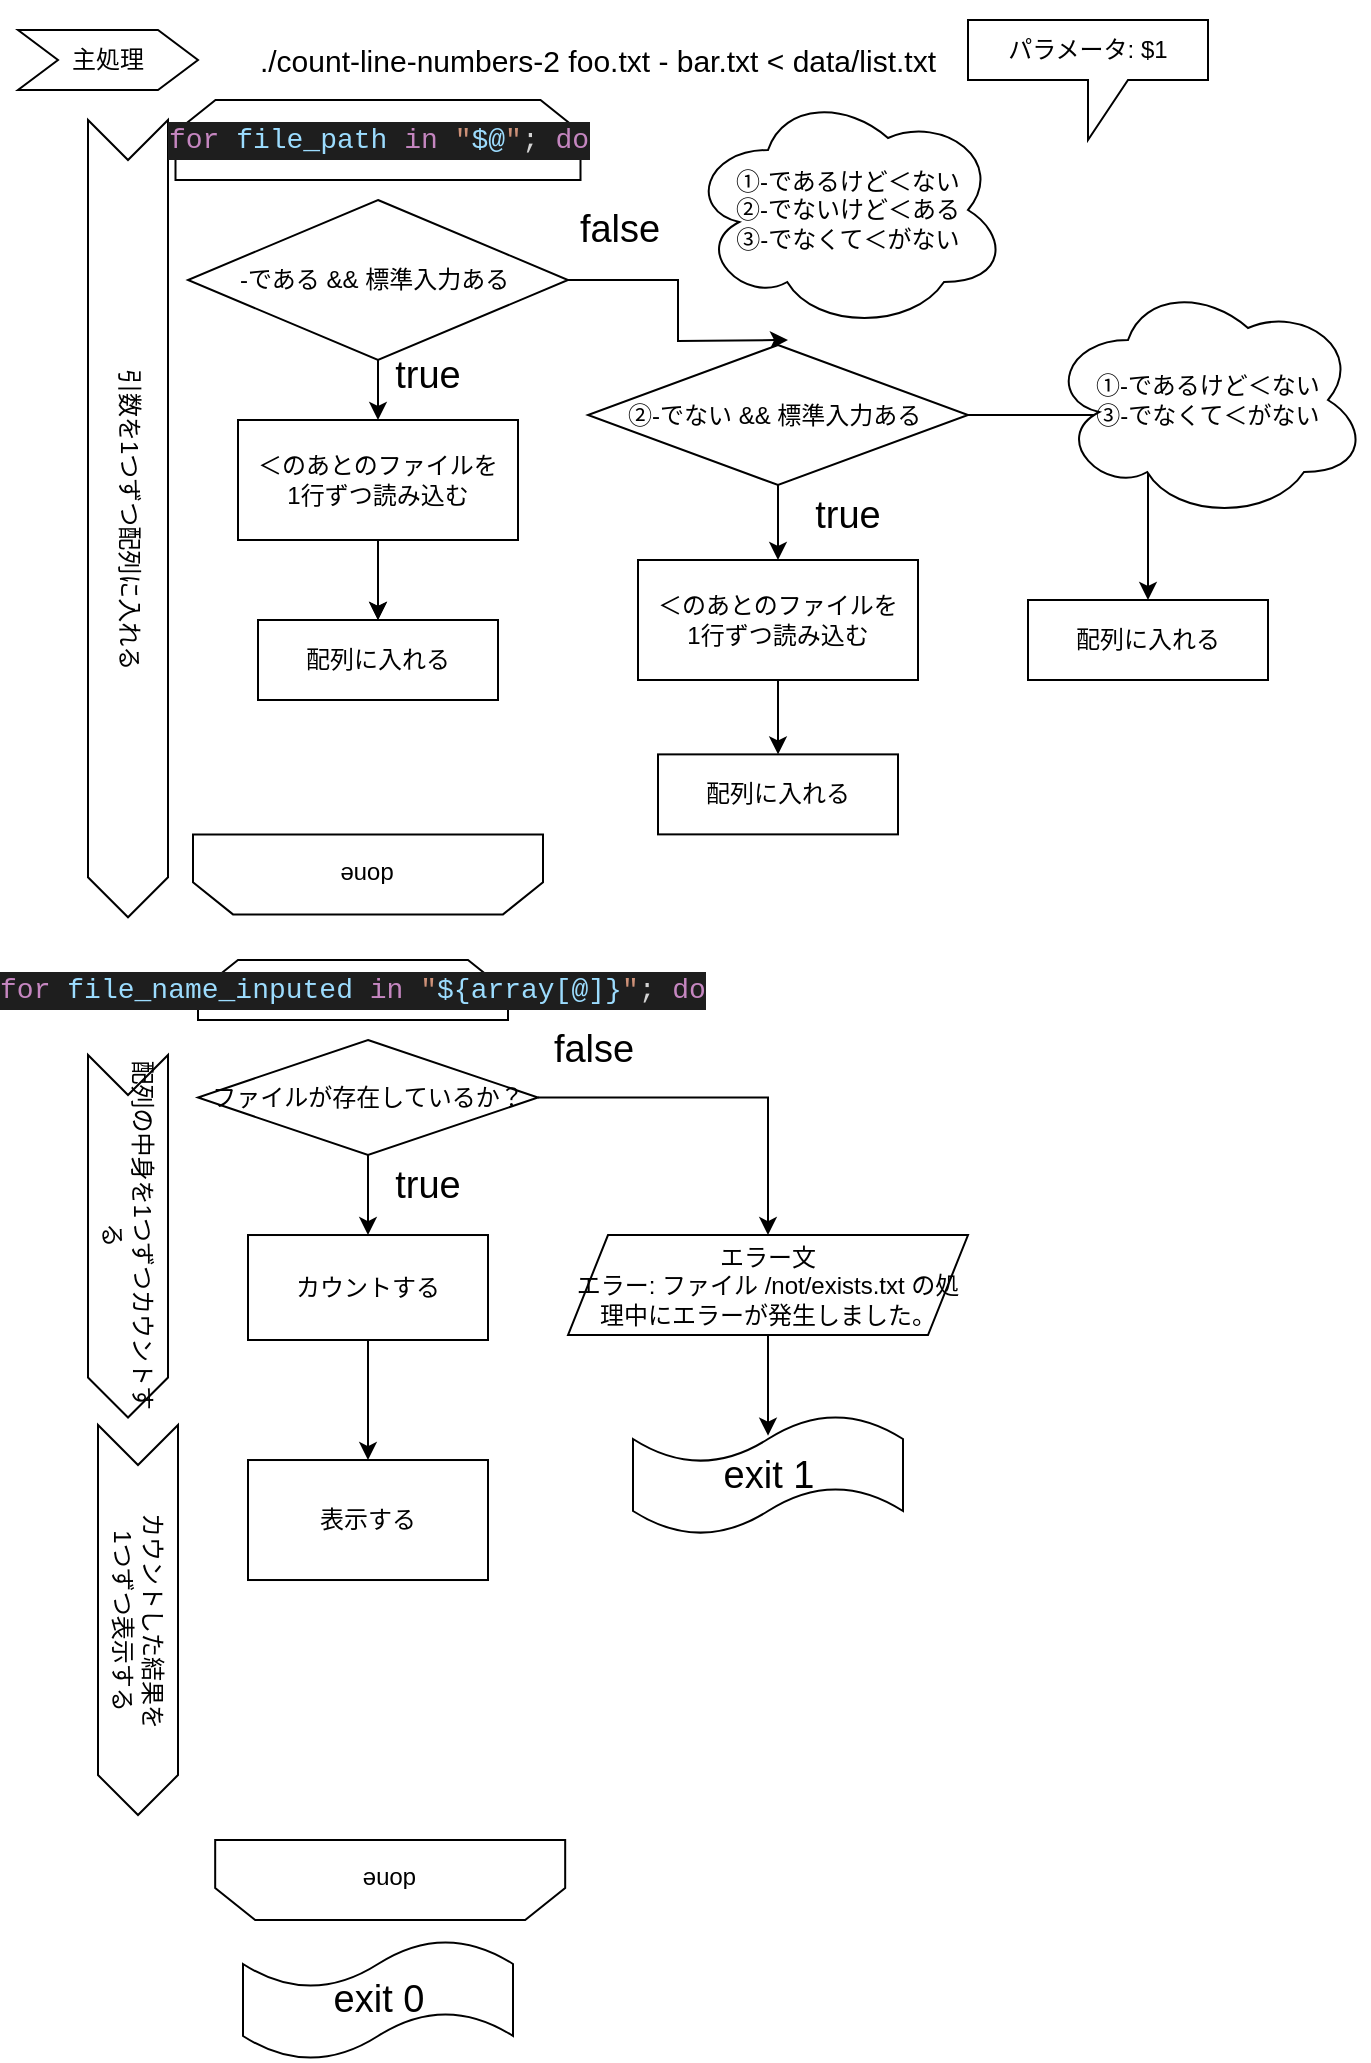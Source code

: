 <mxfile version="13.6.5">
    <diagram id="pCjuzLubRoerd79wUXE9" name="Page-1">
        <mxGraphModel dx="1286" dy="455" grid="1" gridSize="10" guides="1" tooltips="1" connect="1" arrows="1" fold="1" page="1" pageScale="1" pageWidth="827" pageHeight="1169" math="0" shadow="0">
            <root>
                <mxCell id="0"/>
                <mxCell id="1" parent="0"/>
                <mxCell id="2" value="配列に入れる" style="rounded=0;whiteSpace=wrap;html=1;" vertex="1" parent="1">
                    <mxGeometry x="215" y="310" width="120" height="40" as="geometry"/>
                </mxCell>
                <mxCell id="3" value="表示する" style="rounded=0;whiteSpace=wrap;html=1;" vertex="1" parent="1">
                    <mxGeometry x="210" y="730.01" width="120" height="60" as="geometry"/>
                </mxCell>
                <mxCell id="45" style="edgeStyle=orthogonalEdgeStyle;rounded=0;orthogonalLoop=1;jettySize=auto;html=1;entryX=0.5;entryY=0;entryDx=0;entryDy=0;fontSize=12;" edge="1" parent="1" source="4" target="3">
                    <mxGeometry relative="1" as="geometry"/>
                </mxCell>
                <mxCell id="4" value="カウントする" style="rounded=0;whiteSpace=wrap;html=1;" vertex="1" parent="1">
                    <mxGeometry x="210" y="617.51" width="120" height="52.49" as="geometry"/>
                </mxCell>
                <mxCell id="5" value="./count-line-numbers-2&amp;nbsp;foo.txt - bar.txt &amp;lt; data/list.txt" style="text;html=1;strokeColor=none;fillColor=none;align=center;verticalAlign=middle;whiteSpace=wrap;rounded=0;fontSize=15;" vertex="1" parent="1">
                    <mxGeometry x="210" width="350" height="60" as="geometry"/>
                </mxCell>
                <mxCell id="23" style="edgeStyle=orthogonalEdgeStyle;rounded=0;orthogonalLoop=1;jettySize=auto;html=1;fontSize=19;" edge="1" parent="1" source="6" target="22">
                    <mxGeometry relative="1" as="geometry"/>
                </mxCell>
                <mxCell id="28" style="edgeStyle=orthogonalEdgeStyle;rounded=0;orthogonalLoop=1;jettySize=auto;html=1;fontSize=19;" edge="1" parent="1" source="6">
                    <mxGeometry relative="1" as="geometry">
                        <mxPoint x="480" y="170" as="targetPoint"/>
                    </mxGeometry>
                </mxCell>
                <mxCell id="6" value="-である &amp;amp;&amp;amp; 標準入力ある&amp;nbsp;" style="rhombus;whiteSpace=wrap;html=1;" vertex="1" parent="1">
                    <mxGeometry x="180" y="100" width="190" height="80" as="geometry"/>
                </mxCell>
                <mxCell id="35" value="" style="edgeStyle=orthogonalEdgeStyle;rounded=0;orthogonalLoop=1;jettySize=auto;html=1;fontSize=19;" edge="1" parent="1" source="7" target="34">
                    <mxGeometry relative="1" as="geometry"/>
                </mxCell>
                <mxCell id="39" style="edgeStyle=orthogonalEdgeStyle;rounded=0;orthogonalLoop=1;jettySize=auto;html=1;entryX=0.5;entryY=0;entryDx=0;entryDy=0;fontSize=12;" edge="1" parent="1" source="7" target="37">
                    <mxGeometry relative="1" as="geometry"/>
                </mxCell>
                <mxCell id="7" value="②-でない &amp;amp;&amp;amp; 標準入力ある&amp;nbsp;" style="rhombus;whiteSpace=wrap;html=1;" vertex="1" parent="1">
                    <mxGeometry x="380" y="172.5" width="190" height="70" as="geometry"/>
                </mxCell>
                <mxCell id="8" value="パラメータ: $1" style="shape=callout;whiteSpace=wrap;html=1;perimeter=calloutPerimeter;" vertex="1" parent="1">
                    <mxGeometry x="570" y="10" width="120" height="60" as="geometry"/>
                </mxCell>
                <mxCell id="9" value="引数を1つずつ配列に入れる" style="shape=step;perimeter=stepPerimeter;whiteSpace=wrap;html=1;fixedSize=1;rotation=90;" vertex="1" parent="1">
                    <mxGeometry x="-49.3" y="239.31" width="398.6" height="40" as="geometry"/>
                </mxCell>
                <mxCell id="10" value="配列の中身を1つずつカウントする" style="shape=step;perimeter=stepPerimeter;whiteSpace=wrap;html=1;fixedSize=1;rotation=90;" vertex="1" parent="1">
                    <mxGeometry x="59.38" y="598.14" width="181.25" height="40" as="geometry"/>
                </mxCell>
                <mxCell id="11" value="カウントした結果を&lt;br&gt;1つずつ表示する" style="shape=step;perimeter=stepPerimeter;whiteSpace=wrap;html=1;fixedSize=1;rotation=90;" vertex="1" parent="1">
                    <mxGeometry x="57.5" y="790.01" width="195" height="40" as="geometry"/>
                </mxCell>
                <mxCell id="13" value="主処理" style="shape=step;perimeter=stepPerimeter;whiteSpace=wrap;html=1;fixedSize=1;" vertex="1" parent="1">
                    <mxGeometry x="95" y="15" width="90" height="30" as="geometry"/>
                </mxCell>
                <mxCell id="15" style="edgeStyle=orthogonalEdgeStyle;rounded=0;orthogonalLoop=1;jettySize=auto;html=1;" edge="1" parent="1" source="14" target="4">
                    <mxGeometry relative="1" as="geometry"/>
                </mxCell>
                <mxCell id="20" style="edgeStyle=orthogonalEdgeStyle;rounded=0;orthogonalLoop=1;jettySize=auto;html=1;entryX=0.5;entryY=0;entryDx=0;entryDy=0;fontSize=19;" edge="1" parent="1" source="14" target="16">
                    <mxGeometry relative="1" as="geometry"/>
                </mxCell>
                <mxCell id="14" value="ファイルが存在しているか？" style="rhombus;whiteSpace=wrap;html=1;" vertex="1" parent="1">
                    <mxGeometry x="185" y="520" width="170" height="57.51" as="geometry"/>
                </mxCell>
                <mxCell id="21" style="edgeStyle=orthogonalEdgeStyle;rounded=0;orthogonalLoop=1;jettySize=auto;html=1;entryX=0.5;entryY=0.172;entryDx=0;entryDy=0;entryPerimeter=0;fontSize=19;" edge="1" parent="1" source="16" target="19">
                    <mxGeometry relative="1" as="geometry"/>
                </mxCell>
                <mxCell id="16" value="エラー文&lt;br&gt;エラー: ファイル /not/exists.txt の処理中にエラーが発生しました。" style="shape=parallelogram;perimeter=parallelogramPerimeter;whiteSpace=wrap;html=1;fixedSize=1;" vertex="1" parent="1">
                    <mxGeometry x="370" y="617.51" width="200" height="50" as="geometry"/>
                </mxCell>
                <mxCell id="17" style="edgeStyle=orthogonalEdgeStyle;rounded=0;orthogonalLoop=1;jettySize=auto;html=1;exitX=0.5;exitY=1;exitDx=0;exitDy=0;" edge="1" parent="1" source="16" target="16">
                    <mxGeometry relative="1" as="geometry"/>
                </mxCell>
                <mxCell id="18" value="&lt;font style=&quot;font-size: 19px;&quot;&gt;exit 0&lt;/font&gt;" style="shape=tape;whiteSpace=wrap;html=1;fontSize=19;" vertex="1" parent="1">
                    <mxGeometry x="207.5" y="970" width="135" height="60" as="geometry"/>
                </mxCell>
                <mxCell id="19" value="&lt;font style=&quot;font-size: 19px&quot;&gt;exit 1&lt;br&gt;&lt;/font&gt;" style="shape=tape;whiteSpace=wrap;html=1;fontSize=19;" vertex="1" parent="1">
                    <mxGeometry x="402.5" y="707.51" width="135" height="60" as="geometry"/>
                </mxCell>
                <mxCell id="31" style="edgeStyle=orthogonalEdgeStyle;rounded=0;orthogonalLoop=1;jettySize=auto;html=1;exitX=0.5;exitY=1;exitDx=0;exitDy=0;entryX=0.5;entryY=0;entryDx=0;entryDy=0;fontSize=19;" edge="1" parent="1" source="22" target="2">
                    <mxGeometry relative="1" as="geometry"/>
                </mxCell>
                <mxCell id="50" style="edgeStyle=orthogonalEdgeStyle;rounded=0;orthogonalLoop=1;jettySize=auto;html=1;exitX=0.5;exitY=1;exitDx=0;exitDy=0;entryX=0.5;entryY=0;entryDx=0;entryDy=0;fontSize=12;" edge="1" parent="1" source="22" target="2">
                    <mxGeometry relative="1" as="geometry"/>
                </mxCell>
                <mxCell id="22" value="＜のあとのファイルを&lt;br&gt;1行ずつ読み込む" style="rounded=0;whiteSpace=wrap;html=1;" vertex="1" parent="1">
                    <mxGeometry x="205" y="210" width="140" height="60" as="geometry"/>
                </mxCell>
                <mxCell id="24" value="true" style="text;html=1;strokeColor=none;fillColor=none;align=center;verticalAlign=middle;whiteSpace=wrap;rounded=0;fontSize=19;" vertex="1" parent="1">
                    <mxGeometry x="280" y="172.5" width="40" height="30" as="geometry"/>
                </mxCell>
                <mxCell id="25" value="false" style="text;html=1;strokeColor=none;fillColor=none;align=center;verticalAlign=middle;whiteSpace=wrap;rounded=0;fontSize=19;" vertex="1" parent="1">
                    <mxGeometry x="376.25" y="100" width="40" height="30" as="geometry"/>
                </mxCell>
                <mxCell id="29" value="true" style="text;html=1;strokeColor=none;fillColor=none;align=center;verticalAlign=middle;whiteSpace=wrap;rounded=0;fontSize=19;" vertex="1" parent="1">
                    <mxGeometry x="280" y="577.51" width="40" height="30" as="geometry"/>
                </mxCell>
                <mxCell id="30" value="false" style="text;html=1;strokeColor=none;fillColor=none;align=center;verticalAlign=middle;whiteSpace=wrap;rounded=0;fontSize=19;" vertex="1" parent="1">
                    <mxGeometry x="362.5" y="510" width="40" height="30" as="geometry"/>
                </mxCell>
                <mxCell id="33" value="配列に入れる" style="rounded=0;whiteSpace=wrap;html=1;" vertex="1" parent="1">
                    <mxGeometry x="415" y="377.19" width="120" height="40" as="geometry"/>
                </mxCell>
                <mxCell id="36" value="" style="edgeStyle=orthogonalEdgeStyle;rounded=0;orthogonalLoop=1;jettySize=auto;html=1;fontSize=19;" edge="1" parent="1" source="34" target="33">
                    <mxGeometry relative="1" as="geometry"/>
                </mxCell>
                <mxCell id="34" value="＜のあとのファイルを&lt;br&gt;1行ずつ読み込む" style="rounded=0;whiteSpace=wrap;html=1;" vertex="1" parent="1">
                    <mxGeometry x="405" y="280" width="140" height="60" as="geometry"/>
                </mxCell>
                <mxCell id="37" value="配列に入れる" style="rounded=0;whiteSpace=wrap;html=1;" vertex="1" parent="1">
                    <mxGeometry x="600" y="300" width="120" height="40" as="geometry"/>
                </mxCell>
                <mxCell id="38" value="①-であるけど＜ない&lt;br&gt;②-でないけど＜ある&lt;br&gt;③-でなくて＜がない" style="ellipse;shape=cloud;whiteSpace=wrap;html=1;fontSize=12;" vertex="1" parent="1">
                    <mxGeometry x="430" y="45" width="160" height="120" as="geometry"/>
                </mxCell>
                <mxCell id="41" value="①-であるけど＜ない&lt;br&gt;③-でなくて＜がない" style="ellipse;shape=cloud;whiteSpace=wrap;html=1;fontSize=12;" vertex="1" parent="1">
                    <mxGeometry x="610" y="140" width="160" height="120" as="geometry"/>
                </mxCell>
                <mxCell id="42" value="true" style="text;html=1;strokeColor=none;fillColor=none;align=center;verticalAlign=middle;whiteSpace=wrap;rounded=0;fontSize=19;" vertex="1" parent="1">
                    <mxGeometry x="490" y="242.5" width="40" height="30" as="geometry"/>
                </mxCell>
                <mxCell id="46" value="&lt;div style=&quot;color: rgb(212 , 212 , 212) ; background-color: rgb(30 , 30 , 30) ; font-family: &amp;#34;consolas&amp;#34; , &amp;#34;courier new&amp;#34; , monospace ; font-size: 14px ; line-height: 19px&quot;&gt;&lt;span style=&quot;color: rgb(197 , 134 , 192)&quot;&gt;for&lt;/span&gt;&amp;nbsp;&lt;span style=&quot;color: rgb(156 , 220 , 254)&quot;&gt;file_name_inputed&lt;/span&gt;&amp;nbsp;&lt;span style=&quot;color: rgb(197 , 134 , 192)&quot;&gt;in&lt;/span&gt;&amp;nbsp;&lt;span style=&quot;color: rgb(206 , 145 , 120)&quot;&gt;&quot;&lt;/span&gt;&lt;span style=&quot;color: rgb(156 , 220 , 254)&quot;&gt;${array[@]}&lt;/span&gt;&lt;span style=&quot;color: rgb(206 , 145 , 120)&quot;&gt;&quot;&lt;/span&gt;;&amp;nbsp;&lt;span style=&quot;color: rgb(197 , 134 , 192)&quot;&gt;do&lt;/span&gt;&lt;br&gt;&lt;/div&gt;" style="shape=loopLimit;whiteSpace=wrap;html=1;fontSize=12;" vertex="1" parent="1">
                    <mxGeometry x="185" y="480" width="155" height="30" as="geometry"/>
                </mxCell>
                <mxCell id="47" value="done" style="shape=loopLimit;whiteSpace=wrap;html=1;fontSize=12;rotation=-180;" vertex="1" parent="1">
                    <mxGeometry x="193.59" y="920" width="175" height="40" as="geometry"/>
                </mxCell>
                <mxCell id="48" value="&lt;div style=&quot;color: rgb(212 , 212 , 212) ; background-color: rgb(30 , 30 , 30) ; font-family: &amp;#34;consolas&amp;#34; , &amp;#34;courier new&amp;#34; , monospace ; font-size: 14px ; line-height: 19px&quot;&gt;&lt;span style=&quot;color: #c586c0&quot;&gt;for&lt;/span&gt;&amp;nbsp;&lt;span style=&quot;color: #9cdcfe&quot;&gt;file_path&lt;/span&gt;&amp;nbsp;&lt;span style=&quot;color: #c586c0&quot;&gt;in&lt;/span&gt;&amp;nbsp;&lt;span style=&quot;color: #ce9178&quot;&gt;&quot;&lt;/span&gt;&lt;span style=&quot;color: #9cdcfe&quot;&gt;$@&lt;/span&gt;&lt;span style=&quot;color: #ce9178&quot;&gt;&quot;&lt;/span&gt;;&amp;nbsp;&lt;span style=&quot;color: #c586c0&quot;&gt;do&lt;/span&gt;&lt;/div&gt;" style="shape=loopLimit;whiteSpace=wrap;html=1;fontSize=12;" vertex="1" parent="1">
                    <mxGeometry x="173.75" y="50" width="202.5" height="40" as="geometry"/>
                </mxCell>
                <mxCell id="51" value="done" style="shape=loopLimit;whiteSpace=wrap;html=1;fontSize=12;rotation=-180;" vertex="1" parent="1">
                    <mxGeometry x="182.5" y="417.19" width="175" height="40" as="geometry"/>
                </mxCell>
            </root>
        </mxGraphModel>
    </diagram>
</mxfile>